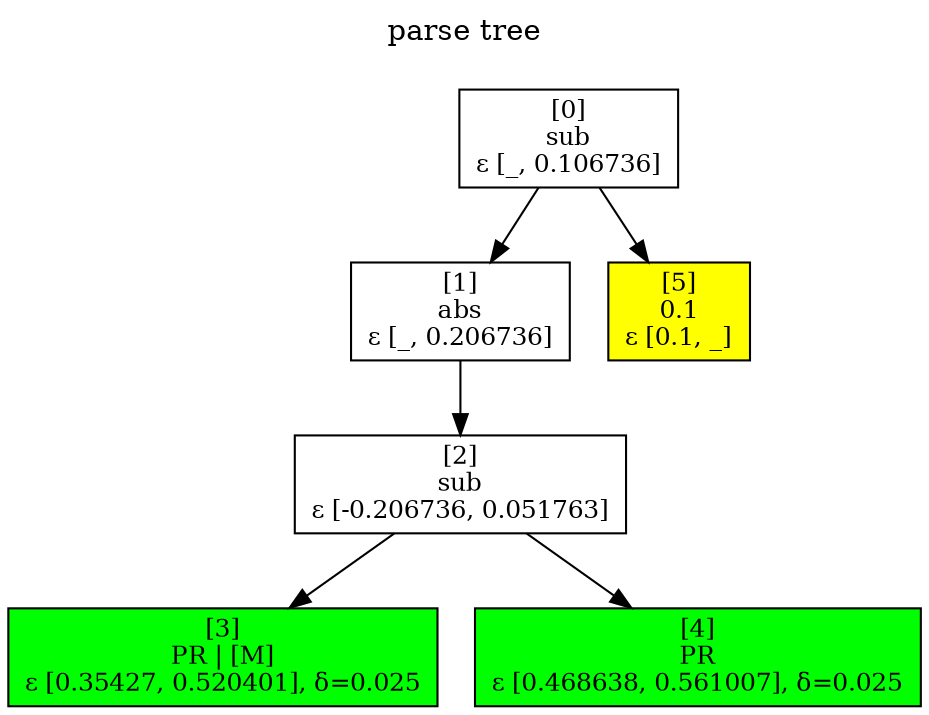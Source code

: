 digraph {
	label="parse tree

"
	labelloc=t
	0 [label="[0]
sub
ε [_, 0.106736]" fontsize=12 shape=box]
	1 [label="[1]
abs
ε [_, 0.206736]" fillcolor=white fontsize=12 shape=box style=""]
	0 -> 1
	2 [label="[2]
sub
ε [-0.206736, 0.051763]" fillcolor=white fontsize=12 shape=box style=""]
	1 -> 2
	3 [label="[3]
PR | [M]
ε [0.35427, 0.520401], δ=0.025" fillcolor=green fontsize=12 shape=box style=filled]
	2 -> 3
	4 [label="[4]
PR
ε [0.468638, 0.561007], δ=0.025" fillcolor=green fontsize=12 shape=box style=filled]
	2 -> 4
	5 [label="[5]
0.1
ε [0.1, _]" fillcolor=yellow fontsize=12 shape=box style=filled]
	0 -> 5
}
